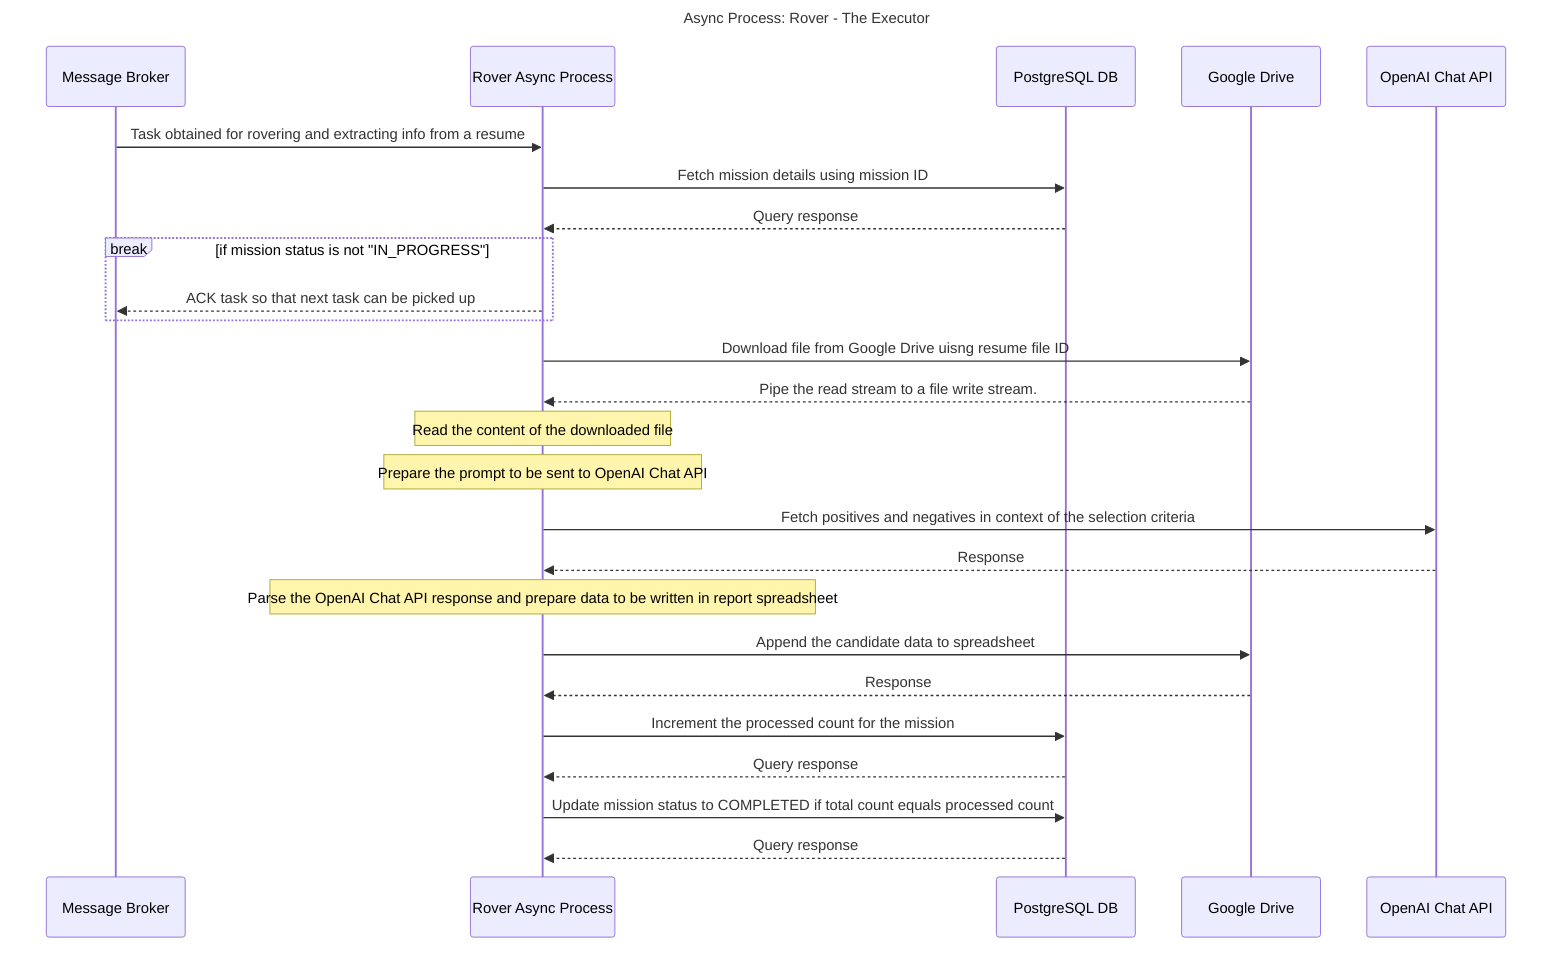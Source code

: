 sequenceDiagram
    title: Async Process: Rover - The Executor

    participant MessageBroker as Message Broker
    participant Rover as Rover Async Process
    participant DB as PostgreSQL DB
    participant Drive as Google Drive
    participant OpenAI as OpenAI Chat API

    MessageBroker ->> Rover: Task obtained for rovering and extracting info from a resume

    Rover ->> DB: Fetch mission details using mission ID
    DB -->> Rover: Query response

    break if mission status is not "IN_PROGRESS"
        Rover -->> MessageBroker: ACK task so that next task can be picked up
    end

    Rover ->> Drive: Download file from Google Drive uisng resume file ID
    Drive -->> Rover: Pipe the read stream to a file write stream.

    note over Rover: Read the content of the downloaded file

    note over Rover: Prepare the prompt to be sent to OpenAI Chat API

    Rover ->> OpenAI: Fetch positives and negatives in context of the selection criteria
    OpenAI -->> Rover: Response

    note over Rover: Parse the OpenAI Chat API response and prepare data to be written in report spreadsheet

    Rover ->> Drive: Append the candidate data to spreadsheet
    Drive -->> Rover: Response

    Rover ->> DB: Increment the processed count for the mission
    DB -->> Rover: Query response

    Rover ->> DB: Update mission status to COMPLETED if total count equals processed count
    DB -->> Rover: Query response